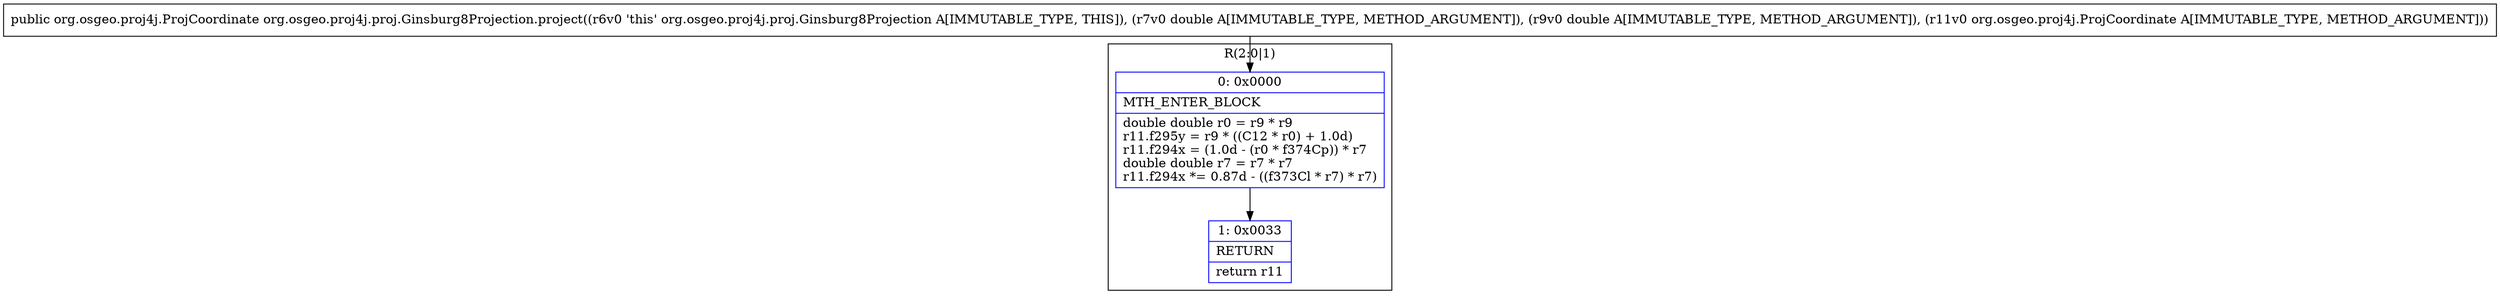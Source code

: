 digraph "CFG fororg.osgeo.proj4j.proj.Ginsburg8Projection.project(DDLorg\/osgeo\/proj4j\/ProjCoordinate;)Lorg\/osgeo\/proj4j\/ProjCoordinate;" {
subgraph cluster_Region_494307355 {
label = "R(2:0|1)";
node [shape=record,color=blue];
Node_0 [shape=record,label="{0\:\ 0x0000|MTH_ENTER_BLOCK\l|double double r0 = r9 * r9\lr11.f295y = r9 * ((C12 * r0) + 1.0d)\lr11.f294x = (1.0d \- (r0 * f374Cp)) * r7\ldouble double r7 = r7 * r7\lr11.f294x *= 0.87d \- ((f373Cl * r7) * r7)\l}"];
Node_1 [shape=record,label="{1\:\ 0x0033|RETURN\l|return r11\l}"];
}
MethodNode[shape=record,label="{public org.osgeo.proj4j.ProjCoordinate org.osgeo.proj4j.proj.Ginsburg8Projection.project((r6v0 'this' org.osgeo.proj4j.proj.Ginsburg8Projection A[IMMUTABLE_TYPE, THIS]), (r7v0 double A[IMMUTABLE_TYPE, METHOD_ARGUMENT]), (r9v0 double A[IMMUTABLE_TYPE, METHOD_ARGUMENT]), (r11v0 org.osgeo.proj4j.ProjCoordinate A[IMMUTABLE_TYPE, METHOD_ARGUMENT])) }"];
MethodNode -> Node_0;
Node_0 -> Node_1;
}

